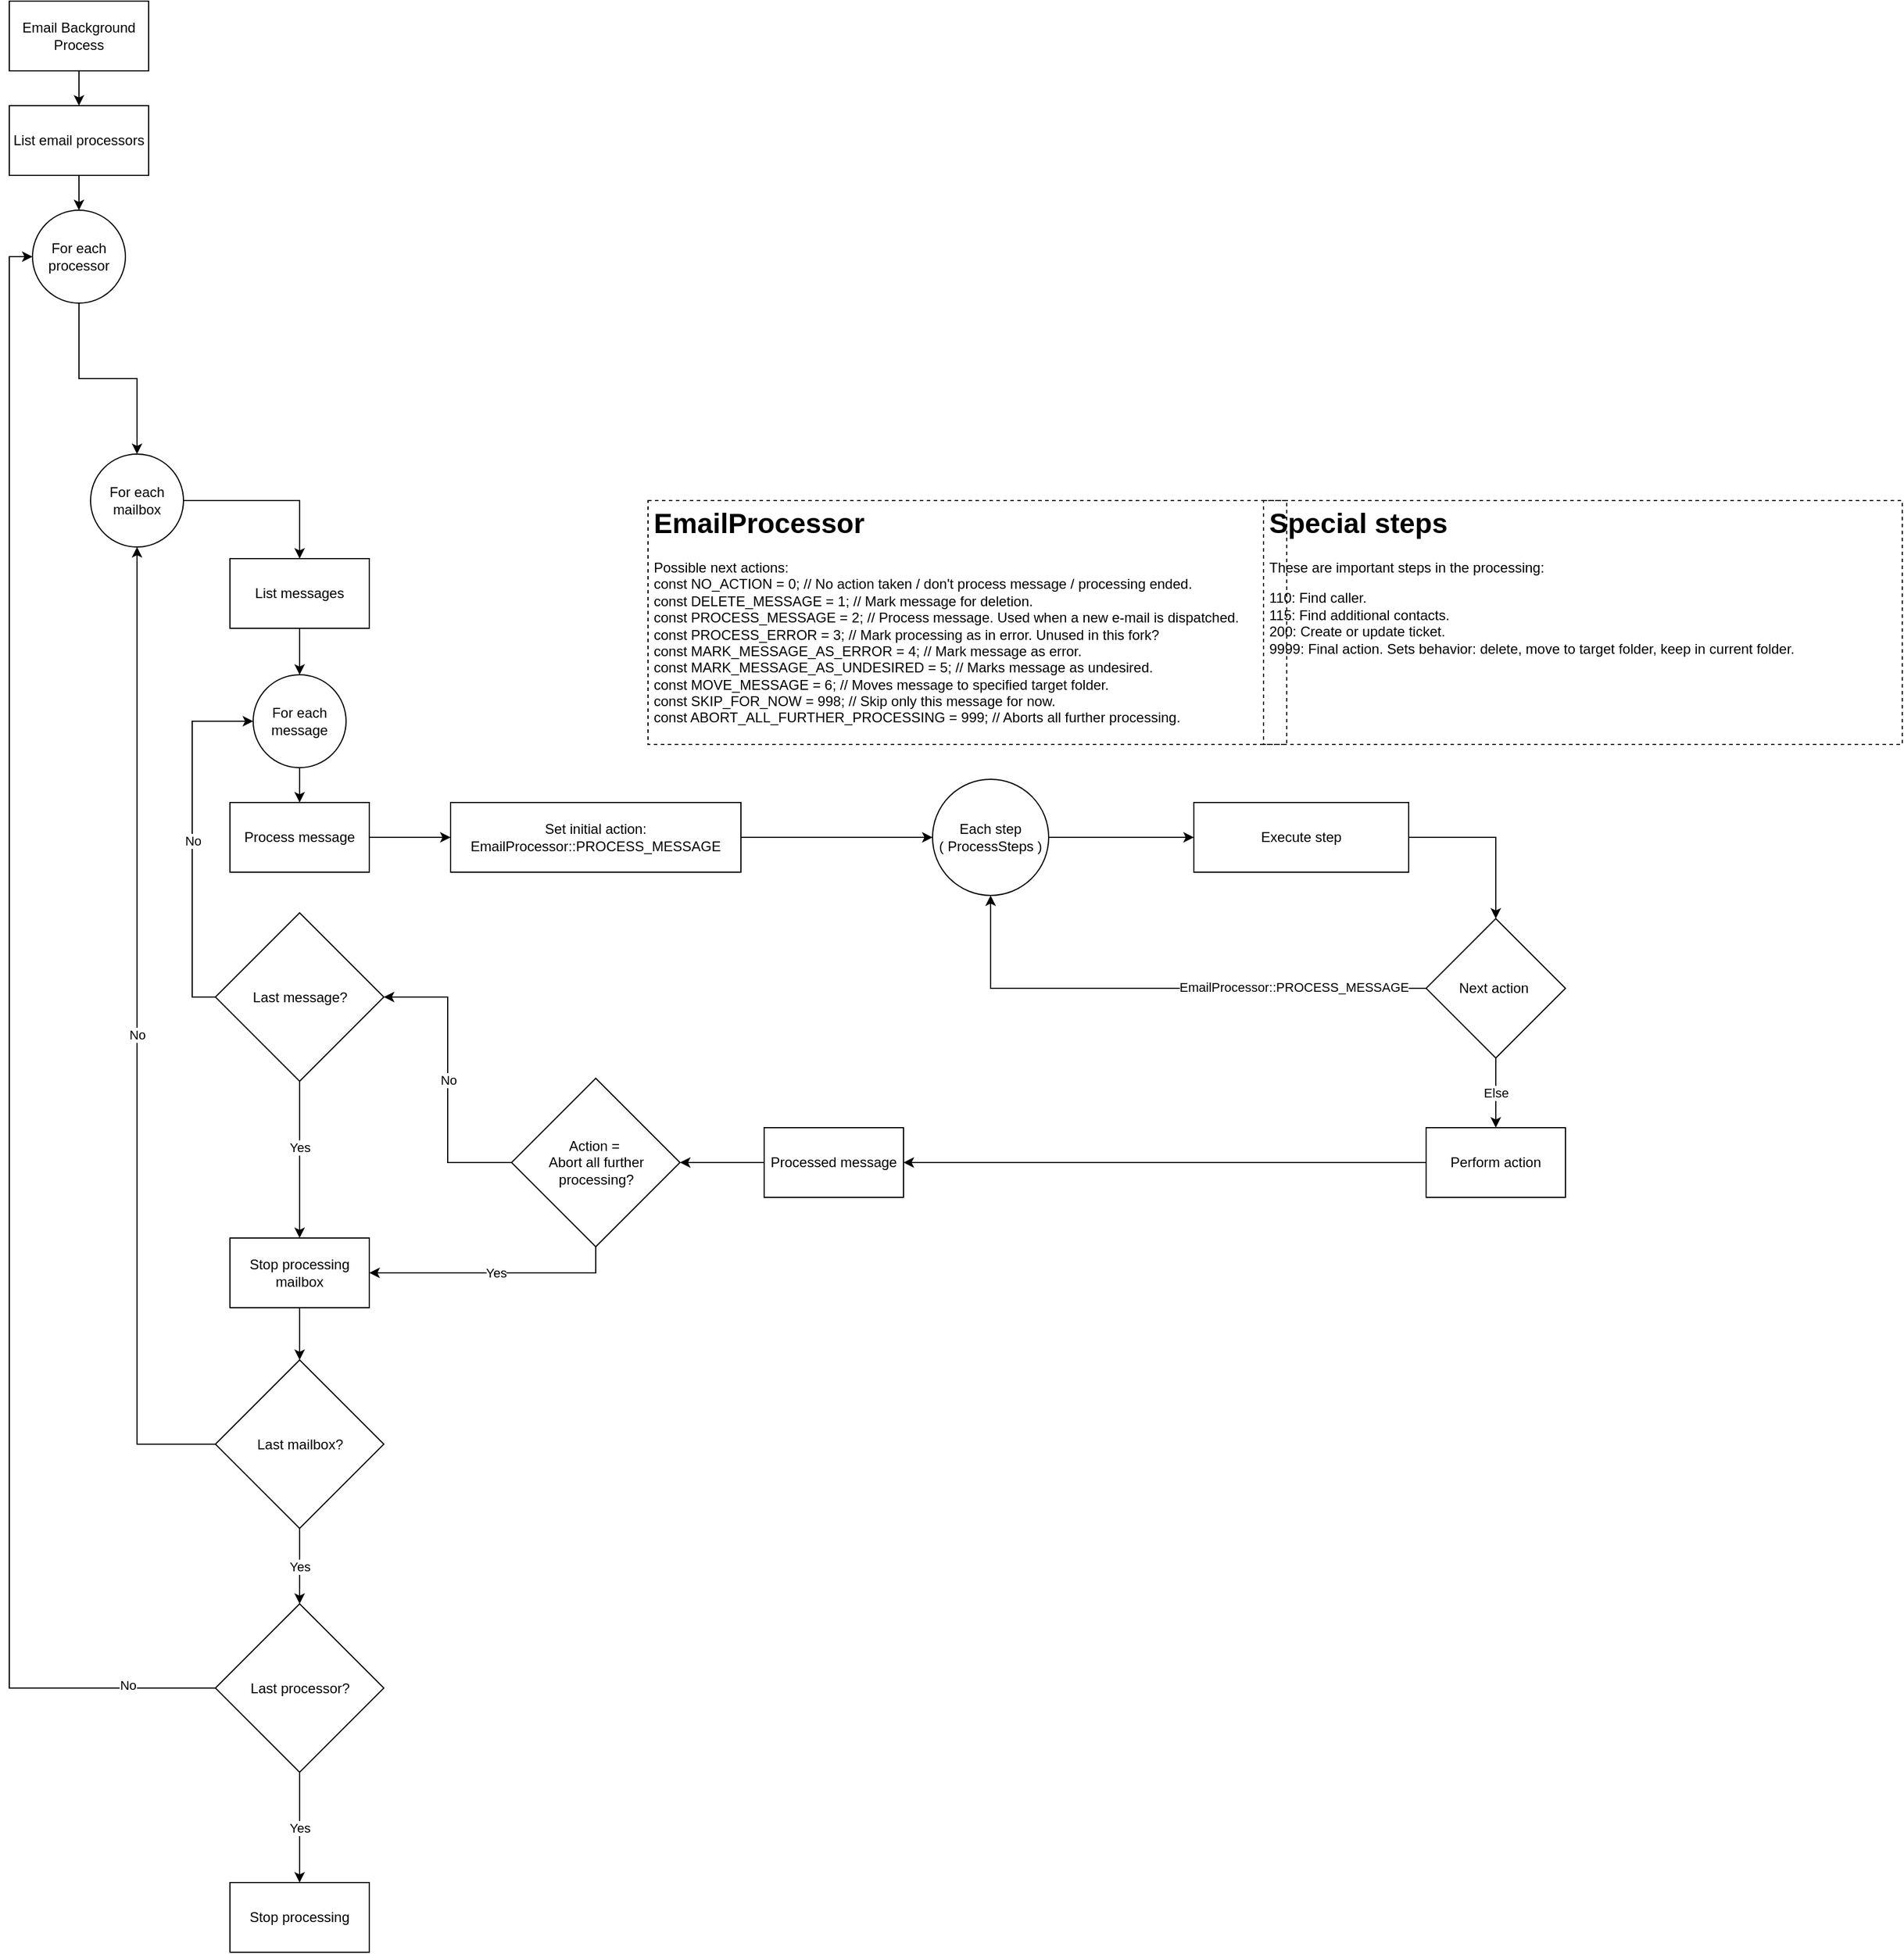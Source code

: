 <mxfile version="20.7.4" type="device"><diagram id="0YiTDpXY6BYCkSyJvUyH" name="Page-1"><mxGraphModel dx="1418" dy="820" grid="1" gridSize="10" guides="1" tooltips="1" connect="1" arrows="1" fold="1" page="1" pageScale="1" pageWidth="850" pageHeight="1100" math="0" shadow="0"><root><mxCell id="0"/><mxCell id="1" parent="0"/><mxCell id="D44vHCn8PvphnVEGvibI-3" value="" style="edgeStyle=orthogonalEdgeStyle;rounded=0;orthogonalLoop=1;jettySize=auto;html=1;" parent="1" source="D44vHCn8PvphnVEGvibI-1" target="D44vHCn8PvphnVEGvibI-2" edge="1"><mxGeometry relative="1" as="geometry"/></mxCell><mxCell id="D44vHCn8PvphnVEGvibI-1" value="Email Background Process" style="rounded=0;whiteSpace=wrap;html=1;" parent="1" vertex="1"><mxGeometry x="70" y="20" width="120" height="60" as="geometry"/></mxCell><mxCell id="D44vHCn8PvphnVEGvibI-5" value="" style="edgeStyle=orthogonalEdgeStyle;rounded=0;orthogonalLoop=1;jettySize=auto;html=1;" parent="1" source="D44vHCn8PvphnVEGvibI-2" target="D44vHCn8PvphnVEGvibI-4" edge="1"><mxGeometry relative="1" as="geometry"/></mxCell><mxCell id="D44vHCn8PvphnVEGvibI-2" value="List email processors" style="rounded=0;whiteSpace=wrap;html=1;" parent="1" vertex="1"><mxGeometry x="70" y="110" width="120" height="60" as="geometry"/></mxCell><mxCell id="D44vHCn8PvphnVEGvibI-7" value="" style="edgeStyle=orthogonalEdgeStyle;rounded=0;orthogonalLoop=1;jettySize=auto;html=1;entryX=0.5;entryY=0;entryDx=0;entryDy=0;" parent="1" source="D44vHCn8PvphnVEGvibI-4" target="D44vHCn8PvphnVEGvibI-8" edge="1"><mxGeometry relative="1" as="geometry"><mxPoint x="180" y="400" as="targetPoint"/></mxGeometry></mxCell><mxCell id="D44vHCn8PvphnVEGvibI-4" value="For each processor" style="ellipse;whiteSpace=wrap;html=1;rounded=0;" parent="1" vertex="1"><mxGeometry x="90" y="200" width="80" height="80" as="geometry"/></mxCell><mxCell id="D44vHCn8PvphnVEGvibI-11" value="" style="edgeStyle=orthogonalEdgeStyle;rounded=0;orthogonalLoop=1;jettySize=auto;html=1;" parent="1" source="D44vHCn8PvphnVEGvibI-8" target="D44vHCn8PvphnVEGvibI-10" edge="1"><mxGeometry relative="1" as="geometry"/></mxCell><mxCell id="D44vHCn8PvphnVEGvibI-8" value="For each&lt;br&gt;mailbox" style="ellipse;whiteSpace=wrap;html=1;rounded=0;" parent="1" vertex="1"><mxGeometry x="140" y="410" width="80" height="80" as="geometry"/></mxCell><mxCell id="D44vHCn8PvphnVEGvibI-13" value="" style="edgeStyle=orthogonalEdgeStyle;rounded=0;orthogonalLoop=1;jettySize=auto;html=1;" parent="1" source="D44vHCn8PvphnVEGvibI-10" target="D44vHCn8PvphnVEGvibI-12" edge="1"><mxGeometry relative="1" as="geometry"/></mxCell><mxCell id="D44vHCn8PvphnVEGvibI-10" value="List messages" style="whiteSpace=wrap;html=1;rounded=0;" parent="1" vertex="1"><mxGeometry x="260" y="500" width="120" height="60" as="geometry"/></mxCell><mxCell id="D44vHCn8PvphnVEGvibI-15" value="" style="edgeStyle=orthogonalEdgeStyle;rounded=0;orthogonalLoop=1;jettySize=auto;html=1;" parent="1" source="D44vHCn8PvphnVEGvibI-12" target="D44vHCn8PvphnVEGvibI-14" edge="1"><mxGeometry relative="1" as="geometry"/></mxCell><mxCell id="D44vHCn8PvphnVEGvibI-12" value="For each message" style="ellipse;whiteSpace=wrap;html=1;rounded=0;" parent="1" vertex="1"><mxGeometry x="280" y="600" width="80" height="80" as="geometry"/></mxCell><mxCell id="jOjfcPv5Ye3FGCl3w7s1-6" value="" style="edgeStyle=orthogonalEdgeStyle;rounded=0;orthogonalLoop=1;jettySize=auto;html=1;" parent="1" source="D44vHCn8PvphnVEGvibI-14" target="jOjfcPv5Ye3FGCl3w7s1-5" edge="1"><mxGeometry relative="1" as="geometry"/></mxCell><mxCell id="D44vHCn8PvphnVEGvibI-14" value="Process message" style="whiteSpace=wrap;html=1;rounded=0;" parent="1" vertex="1"><mxGeometry x="260" y="710" width="120" height="60" as="geometry"/></mxCell><mxCell id="jOjfcPv5Ye3FGCl3w7s1-9" value="" style="edgeStyle=orthogonalEdgeStyle;rounded=0;orthogonalLoop=1;jettySize=auto;html=1;" parent="1" source="jOjfcPv5Ye3FGCl3w7s1-5" target="jOjfcPv5Ye3FGCl3w7s1-8" edge="1"><mxGeometry relative="1" as="geometry"/></mxCell><mxCell id="jOjfcPv5Ye3FGCl3w7s1-5" value="Set initial action:&lt;br&gt;EmailProcessor::PROCESS_MESSAGE" style="whiteSpace=wrap;html=1;rounded=0;" parent="1" vertex="1"><mxGeometry x="450" y="710" width="250" height="60" as="geometry"/></mxCell><mxCell id="jOjfcPv5Ye3FGCl3w7s1-7" value="&lt;h1&gt;EmailProcessor&lt;/h1&gt;&lt;p&gt;Possible next actions:&lt;br&gt;&lt;span style=&quot;background-color: initial;&quot;&gt;const NO_ACTION = 0; // No action taken / don't process message / processing ended.&lt;br&gt;&lt;/span&gt;&lt;span style=&quot;background-color: initial;&quot;&gt;const DELETE_MESSAGE = 1; // Mark message for deletion.&lt;br&gt;&lt;/span&gt;&lt;span style=&quot;background-color: initial;&quot;&gt;const PROCESS_MESSAGE = 2; // Process message. Used when a new e-mail is dispatched.&lt;br&gt;&lt;/span&gt;&lt;span style=&quot;background-color: initial;&quot;&gt;const PROCESS_ERROR = 3; // Mark processing as in error. Unused in this fork?&lt;br&gt;&lt;/span&gt;&lt;span style=&quot;background-color: initial;&quot;&gt;const MARK_MESSAGE_AS_ERROR = 4; // Mark message as error.&lt;br&gt;&lt;/span&gt;&lt;span style=&quot;background-color: initial;&quot;&gt;const MARK_MESSAGE_AS_UNDESIRED = 5; // Marks message as undesired.&lt;br&gt;&lt;/span&gt;&lt;span style=&quot;background-color: initial;&quot;&gt;const MOVE_MESSAGE = 6; // Moves message to specified target folder.&lt;br&gt;&lt;/span&gt;&lt;span style=&quot;background-color: initial;&quot;&gt;const SKIP_FOR_NOW = 998; // Skip only this message for now.&lt;br&gt;&lt;/span&gt;&lt;span style=&quot;background-color: initial;&quot;&gt;const ABORT_ALL_FURTHER_PROCESSING = 999; // Aborts all further processing.&lt;/span&gt;&lt;/p&gt;&lt;div&gt;&lt;br&gt;&lt;/div&gt;" style="text;html=1;strokeColor=default;fillColor=none;spacing=5;spacingTop=-20;whiteSpace=wrap;overflow=hidden;rounded=0;dashed=1;" parent="1" vertex="1"><mxGeometry x="620" y="450" width="550" height="210" as="geometry"/></mxCell><mxCell id="jOjfcPv5Ye3FGCl3w7s1-11" value="" style="edgeStyle=orthogonalEdgeStyle;rounded=0;orthogonalLoop=1;jettySize=auto;html=1;" parent="1" source="jOjfcPv5Ye3FGCl3w7s1-8" target="jOjfcPv5Ye3FGCl3w7s1-10" edge="1"><mxGeometry relative="1" as="geometry"/></mxCell><mxCell id="jOjfcPv5Ye3FGCl3w7s1-8" value="Each step&lt;br&gt;(&amp;nbsp;ProcessSteps )" style="ellipse;whiteSpace=wrap;html=1;rounded=0;" parent="1" vertex="1"><mxGeometry x="865" y="690" width="100" height="100" as="geometry"/></mxCell><mxCell id="jOjfcPv5Ye3FGCl3w7s1-14" value="" style="edgeStyle=orthogonalEdgeStyle;rounded=0;orthogonalLoop=1;jettySize=auto;html=1;" parent="1" source="jOjfcPv5Ye3FGCl3w7s1-10" target="jOjfcPv5Ye3FGCl3w7s1-13" edge="1"><mxGeometry relative="1" as="geometry"/></mxCell><mxCell id="jOjfcPv5Ye3FGCl3w7s1-10" value="Execute step" style="whiteSpace=wrap;html=1;rounded=0;" parent="1" vertex="1"><mxGeometry x="1090" y="710" width="185" height="60" as="geometry"/></mxCell><mxCell id="jOjfcPv5Ye3FGCl3w7s1-16" value="" style="edgeStyle=orthogonalEdgeStyle;rounded=0;orthogonalLoop=1;jettySize=auto;html=1;entryX=0.5;entryY=1;entryDx=0;entryDy=0;" parent="1" source="jOjfcPv5Ye3FGCl3w7s1-13" target="jOjfcPv5Ye3FGCl3w7s1-8" edge="1"><mxGeometry relative="1" as="geometry"><mxPoint x="825" y="880" as="targetPoint"/></mxGeometry></mxCell><mxCell id="jOjfcPv5Ye3FGCl3w7s1-17" value="EmailProcessor::PROCESS_MESSAGE" style="edgeLabel;html=1;align=center;verticalAlign=middle;resizable=0;points=[];" parent="jOjfcPv5Ye3FGCl3w7s1-16" vertex="1" connectable="0"><mxGeometry x="-0.496" y="-1" relative="1" as="geometry"><mxPoint as="offset"/></mxGeometry></mxCell><mxCell id="jOjfcPv5Ye3FGCl3w7s1-26" value="Else" style="edgeStyle=orthogonalEdgeStyle;rounded=0;orthogonalLoop=1;jettySize=auto;html=1;" parent="1" source="jOjfcPv5Ye3FGCl3w7s1-13" target="jOjfcPv5Ye3FGCl3w7s1-19" edge="1"><mxGeometry relative="1" as="geometry"/></mxCell><mxCell id="jOjfcPv5Ye3FGCl3w7s1-13" value="Next action&amp;nbsp;&lt;br&gt;" style="rhombus;whiteSpace=wrap;html=1;rounded=0;" parent="1" vertex="1"><mxGeometry x="1290" y="810" width="120" height="120" as="geometry"/></mxCell><mxCell id="jOjfcPv5Ye3FGCl3w7s1-22" style="edgeStyle=orthogonalEdgeStyle;rounded=0;orthogonalLoop=1;jettySize=auto;html=1;exitX=0;exitY=0.5;exitDx=0;exitDy=0;entryX=1;entryY=0.5;entryDx=0;entryDy=0;" parent="1" source="jOjfcPv5Ye3FGCl3w7s1-19" target="jOjfcPv5Ye3FGCl3w7s1-21" edge="1"><mxGeometry relative="1" as="geometry"/></mxCell><mxCell id="jOjfcPv5Ye3FGCl3w7s1-19" value="Perform action" style="whiteSpace=wrap;html=1;rounded=0;" parent="1" vertex="1"><mxGeometry x="1290" y="990" width="120" height="60" as="geometry"/></mxCell><mxCell id="jOjfcPv5Ye3FGCl3w7s1-33" value="" style="edgeStyle=orthogonalEdgeStyle;rounded=0;orthogonalLoop=1;jettySize=auto;html=1;" parent="1" source="jOjfcPv5Ye3FGCl3w7s1-21" target="jOjfcPv5Ye3FGCl3w7s1-32" edge="1"><mxGeometry relative="1" as="geometry"/></mxCell><mxCell id="jOjfcPv5Ye3FGCl3w7s1-21" value="Processed message" style="whiteSpace=wrap;html=1;rounded=0;" parent="1" vertex="1"><mxGeometry x="720" y="990" width="120" height="60" as="geometry"/></mxCell><mxCell id="jOjfcPv5Ye3FGCl3w7s1-25" value="&lt;h1&gt;Special steps&lt;/h1&gt;&lt;p&gt;These are important steps in the processing:&lt;/p&gt;&lt;p&gt;110: Find caller.&lt;br&gt;&lt;span style=&quot;background-color: initial;&quot;&gt;115: Find additional contacts.&lt;br&gt;200: Create or update ticket.&lt;br&gt;9999: Final action. Sets behavior: delete, move to target folder, keep in current folder.&lt;/span&gt;&lt;/p&gt;" style="text;html=1;strokeColor=default;fillColor=none;spacing=5;spacingTop=-20;whiteSpace=wrap;overflow=hidden;rounded=0;dashed=1;" parent="1" vertex="1"><mxGeometry x="1150" y="450" width="550" height="210" as="geometry"/></mxCell><mxCell id="jOjfcPv5Ye3FGCl3w7s1-39" value="No" style="edgeStyle=orthogonalEdgeStyle;rounded=0;orthogonalLoop=1;jettySize=auto;html=1;entryX=1;entryY=0.5;entryDx=0;entryDy=0;" parent="1" source="jOjfcPv5Ye3FGCl3w7s1-32" target="jOjfcPv5Ye3FGCl3w7s1-38" edge="1"><mxGeometry relative="1" as="geometry"/></mxCell><mxCell id="jOjfcPv5Ye3FGCl3w7s1-44" value="Yes" style="edgeStyle=orthogonalEdgeStyle;rounded=0;orthogonalLoop=1;jettySize=auto;html=1;exitX=0.5;exitY=1;exitDx=0;exitDy=0;entryX=1;entryY=0.5;entryDx=0;entryDy=0;" parent="1" source="jOjfcPv5Ye3FGCl3w7s1-32" target="jOjfcPv5Ye3FGCl3w7s1-42" edge="1"><mxGeometry relative="1" as="geometry"/></mxCell><mxCell id="jOjfcPv5Ye3FGCl3w7s1-32" value="Action =&amp;nbsp;&lt;br&gt;Abort all further processing?" style="rhombus;whiteSpace=wrap;html=1;rounded=0;" parent="1" vertex="1"><mxGeometry x="502.5" y="947.5" width="145" height="145" as="geometry"/></mxCell><mxCell id="jOjfcPv5Ye3FGCl3w7s1-41" value="No" style="edgeStyle=orthogonalEdgeStyle;rounded=0;orthogonalLoop=1;jettySize=auto;html=1;exitX=0;exitY=0.5;exitDx=0;exitDy=0;entryX=0;entryY=0.5;entryDx=0;entryDy=0;" parent="1" source="jOjfcPv5Ye3FGCl3w7s1-38" target="D44vHCn8PvphnVEGvibI-12" edge="1"><mxGeometry relative="1" as="geometry"/></mxCell><mxCell id="jOjfcPv5Ye3FGCl3w7s1-47" style="edgeStyle=orthogonalEdgeStyle;rounded=0;orthogonalLoop=1;jettySize=auto;html=1;exitX=0.5;exitY=1;exitDx=0;exitDy=0;entryX=0.5;entryY=0;entryDx=0;entryDy=0;" parent="1" source="jOjfcPv5Ye3FGCl3w7s1-38" target="jOjfcPv5Ye3FGCl3w7s1-42" edge="1"><mxGeometry relative="1" as="geometry"/></mxCell><mxCell id="jOjfcPv5Ye3FGCl3w7s1-48" value="Yes" style="edgeLabel;html=1;align=center;verticalAlign=middle;resizable=0;points=[];" parent="jOjfcPv5Ye3FGCl3w7s1-47" vertex="1" connectable="0"><mxGeometry x="-0.16" y="-1" relative="1" as="geometry"><mxPoint x="1" as="offset"/></mxGeometry></mxCell><mxCell id="jOjfcPv5Ye3FGCl3w7s1-38" value="Last message?" style="rhombus;whiteSpace=wrap;html=1;rounded=0;" parent="1" vertex="1"><mxGeometry x="247.5" y="805" width="145" height="145" as="geometry"/></mxCell><mxCell id="jOjfcPv5Ye3FGCl3w7s1-50" value="" style="edgeStyle=orthogonalEdgeStyle;rounded=0;orthogonalLoop=1;jettySize=auto;html=1;" parent="1" source="jOjfcPv5Ye3FGCl3w7s1-42" target="jOjfcPv5Ye3FGCl3w7s1-49" edge="1"><mxGeometry relative="1" as="geometry"/></mxCell><mxCell id="jOjfcPv5Ye3FGCl3w7s1-42" value="Stop processing mailbox" style="whiteSpace=wrap;html=1;rounded=0;" parent="1" vertex="1"><mxGeometry x="260" y="1085" width="120" height="60" as="geometry"/></mxCell><mxCell id="jOjfcPv5Ye3FGCl3w7s1-52" value="Yes" style="edgeStyle=orthogonalEdgeStyle;rounded=0;orthogonalLoop=1;jettySize=auto;html=1;entryX=0.5;entryY=0;entryDx=0;entryDy=0;" parent="1" source="jOjfcPv5Ye3FGCl3w7s1-49" target="jOjfcPv5Ye3FGCl3w7s1-54" edge="1"><mxGeometry relative="1" as="geometry"/></mxCell><mxCell id="jOjfcPv5Ye3FGCl3w7s1-53" value="No" style="edgeStyle=orthogonalEdgeStyle;rounded=0;orthogonalLoop=1;jettySize=auto;html=1;exitX=0;exitY=0.5;exitDx=0;exitDy=0;entryX=0.5;entryY=1;entryDx=0;entryDy=0;" parent="1" source="jOjfcPv5Ye3FGCl3w7s1-49" target="D44vHCn8PvphnVEGvibI-8" edge="1"><mxGeometry relative="1" as="geometry"/></mxCell><mxCell id="jOjfcPv5Ye3FGCl3w7s1-49" value="Last mailbox?" style="rhombus;whiteSpace=wrap;html=1;rounded=0;" parent="1" vertex="1"><mxGeometry x="247.5" y="1190" width="145" height="145" as="geometry"/></mxCell><mxCell id="jOjfcPv5Ye3FGCl3w7s1-51" value="Stop processing" style="whiteSpace=wrap;html=1;rounded=0;" parent="1" vertex="1"><mxGeometry x="260" y="1640" width="120" height="60" as="geometry"/></mxCell><mxCell id="jOjfcPv5Ye3FGCl3w7s1-55" value="Yes" style="edgeStyle=orthogonalEdgeStyle;rounded=0;orthogonalLoop=1;jettySize=auto;html=1;" parent="1" source="jOjfcPv5Ye3FGCl3w7s1-54" target="jOjfcPv5Ye3FGCl3w7s1-51" edge="1"><mxGeometry relative="1" as="geometry"/></mxCell><mxCell id="jOjfcPv5Ye3FGCl3w7s1-56" style="edgeStyle=orthogonalEdgeStyle;rounded=0;orthogonalLoop=1;jettySize=auto;html=1;exitX=0;exitY=0.5;exitDx=0;exitDy=0;entryX=0;entryY=0.5;entryDx=0;entryDy=0;" parent="1" source="jOjfcPv5Ye3FGCl3w7s1-54" target="D44vHCn8PvphnVEGvibI-4" edge="1"><mxGeometry relative="1" as="geometry"/></mxCell><mxCell id="jOjfcPv5Ye3FGCl3w7s1-57" value="No" style="edgeLabel;html=1;align=center;verticalAlign=middle;resizable=0;points=[];" parent="jOjfcPv5Ye3FGCl3w7s1-56" vertex="1" connectable="0"><mxGeometry x="-0.893" y="-3" relative="1" as="geometry"><mxPoint x="1" as="offset"/></mxGeometry></mxCell><mxCell id="jOjfcPv5Ye3FGCl3w7s1-54" value="Last processor?" style="rhombus;whiteSpace=wrap;html=1;rounded=0;" parent="1" vertex="1"><mxGeometry x="247.5" y="1400" width="145" height="145" as="geometry"/></mxCell></root></mxGraphModel></diagram></mxfile>